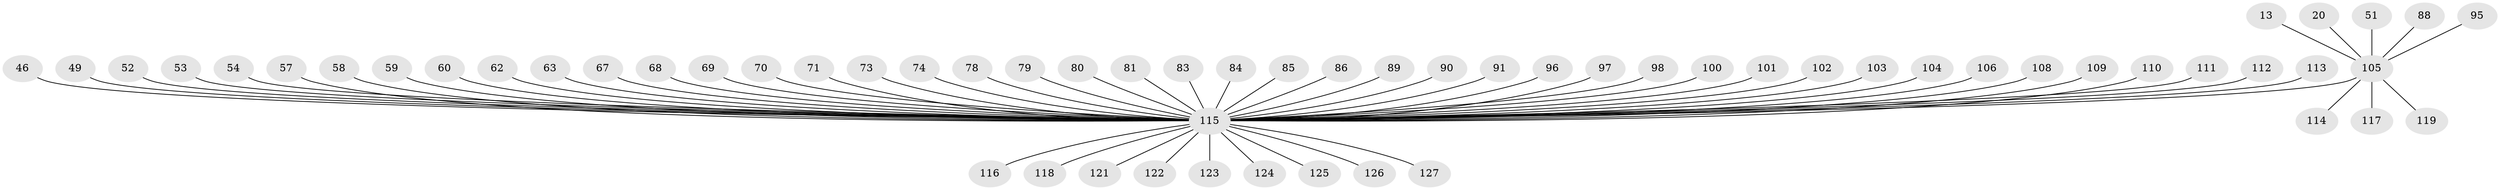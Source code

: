 // original degree distribution, {17: 0.015748031496062992, 6: 0.015748031496062992, 1: 0.6535433070866141, 12: 0.007874015748031496, 10: 0.015748031496062992, 2: 0.1968503937007874, 8: 0.007874015748031496, 3: 0.07086614173228346, 4: 0.015748031496062992}
// Generated by graph-tools (version 1.1) at 2025/46/03/09/25 04:46:53]
// undirected, 63 vertices, 62 edges
graph export_dot {
graph [start="1"]
  node [color=gray90,style=filled];
  13;
  20;
  46;
  49;
  51;
  52;
  53;
  54;
  57;
  58;
  59;
  60;
  62;
  63;
  67;
  68 [super="+65"];
  69;
  70;
  71;
  73;
  74;
  78;
  79;
  80;
  81;
  83;
  84;
  85;
  86;
  88;
  89;
  90;
  91;
  95;
  96 [super="+76"];
  97;
  98;
  100;
  101 [super="+82"];
  102;
  103;
  104 [super="+43"];
  105 [super="+99+45"];
  106;
  108;
  109;
  110;
  111;
  112 [super="+66"];
  113;
  114 [super="+61"];
  115 [super="+32+17+36+64+27+44+4+15+39+50+94+21+77+30+28+22+29+93+42+55+72+75+34+35+40+41"];
  116;
  117;
  118;
  119;
  121 [super="+107"];
  122;
  123;
  124;
  125;
  126;
  127 [super="+120"];
  13 -- 105;
  20 -- 105;
  46 -- 115;
  49 -- 115;
  51 -- 105;
  52 -- 115;
  53 -- 115;
  54 -- 115;
  57 -- 115;
  58 -- 115;
  59 -- 115;
  60 -- 115;
  62 -- 115;
  63 -- 115;
  67 -- 115;
  68 -- 115;
  69 -- 115;
  70 -- 115;
  71 -- 115;
  73 -- 115;
  74 -- 115;
  78 -- 115;
  79 -- 115;
  80 -- 115;
  81 -- 115;
  83 -- 115;
  84 -- 115;
  85 -- 115;
  86 -- 115;
  88 -- 105;
  89 -- 115;
  90 -- 115;
  91 -- 115;
  95 -- 105;
  96 -- 115;
  97 -- 115;
  98 -- 115;
  100 -- 115;
  101 -- 115;
  102 -- 115;
  103 -- 115;
  104 -- 115;
  105 -- 115 [weight=2];
  105 -- 117;
  105 -- 119;
  105 -- 114;
  106 -- 115;
  108 -- 115;
  109 -- 115;
  110 -- 115;
  111 -- 115;
  112 -- 115;
  113 -- 115;
  115 -- 125;
  115 -- 126;
  115 -- 116;
  115 -- 123;
  115 -- 118;
  115 -- 122;
  115 -- 124;
  115 -- 121;
  115 -- 127;
}
